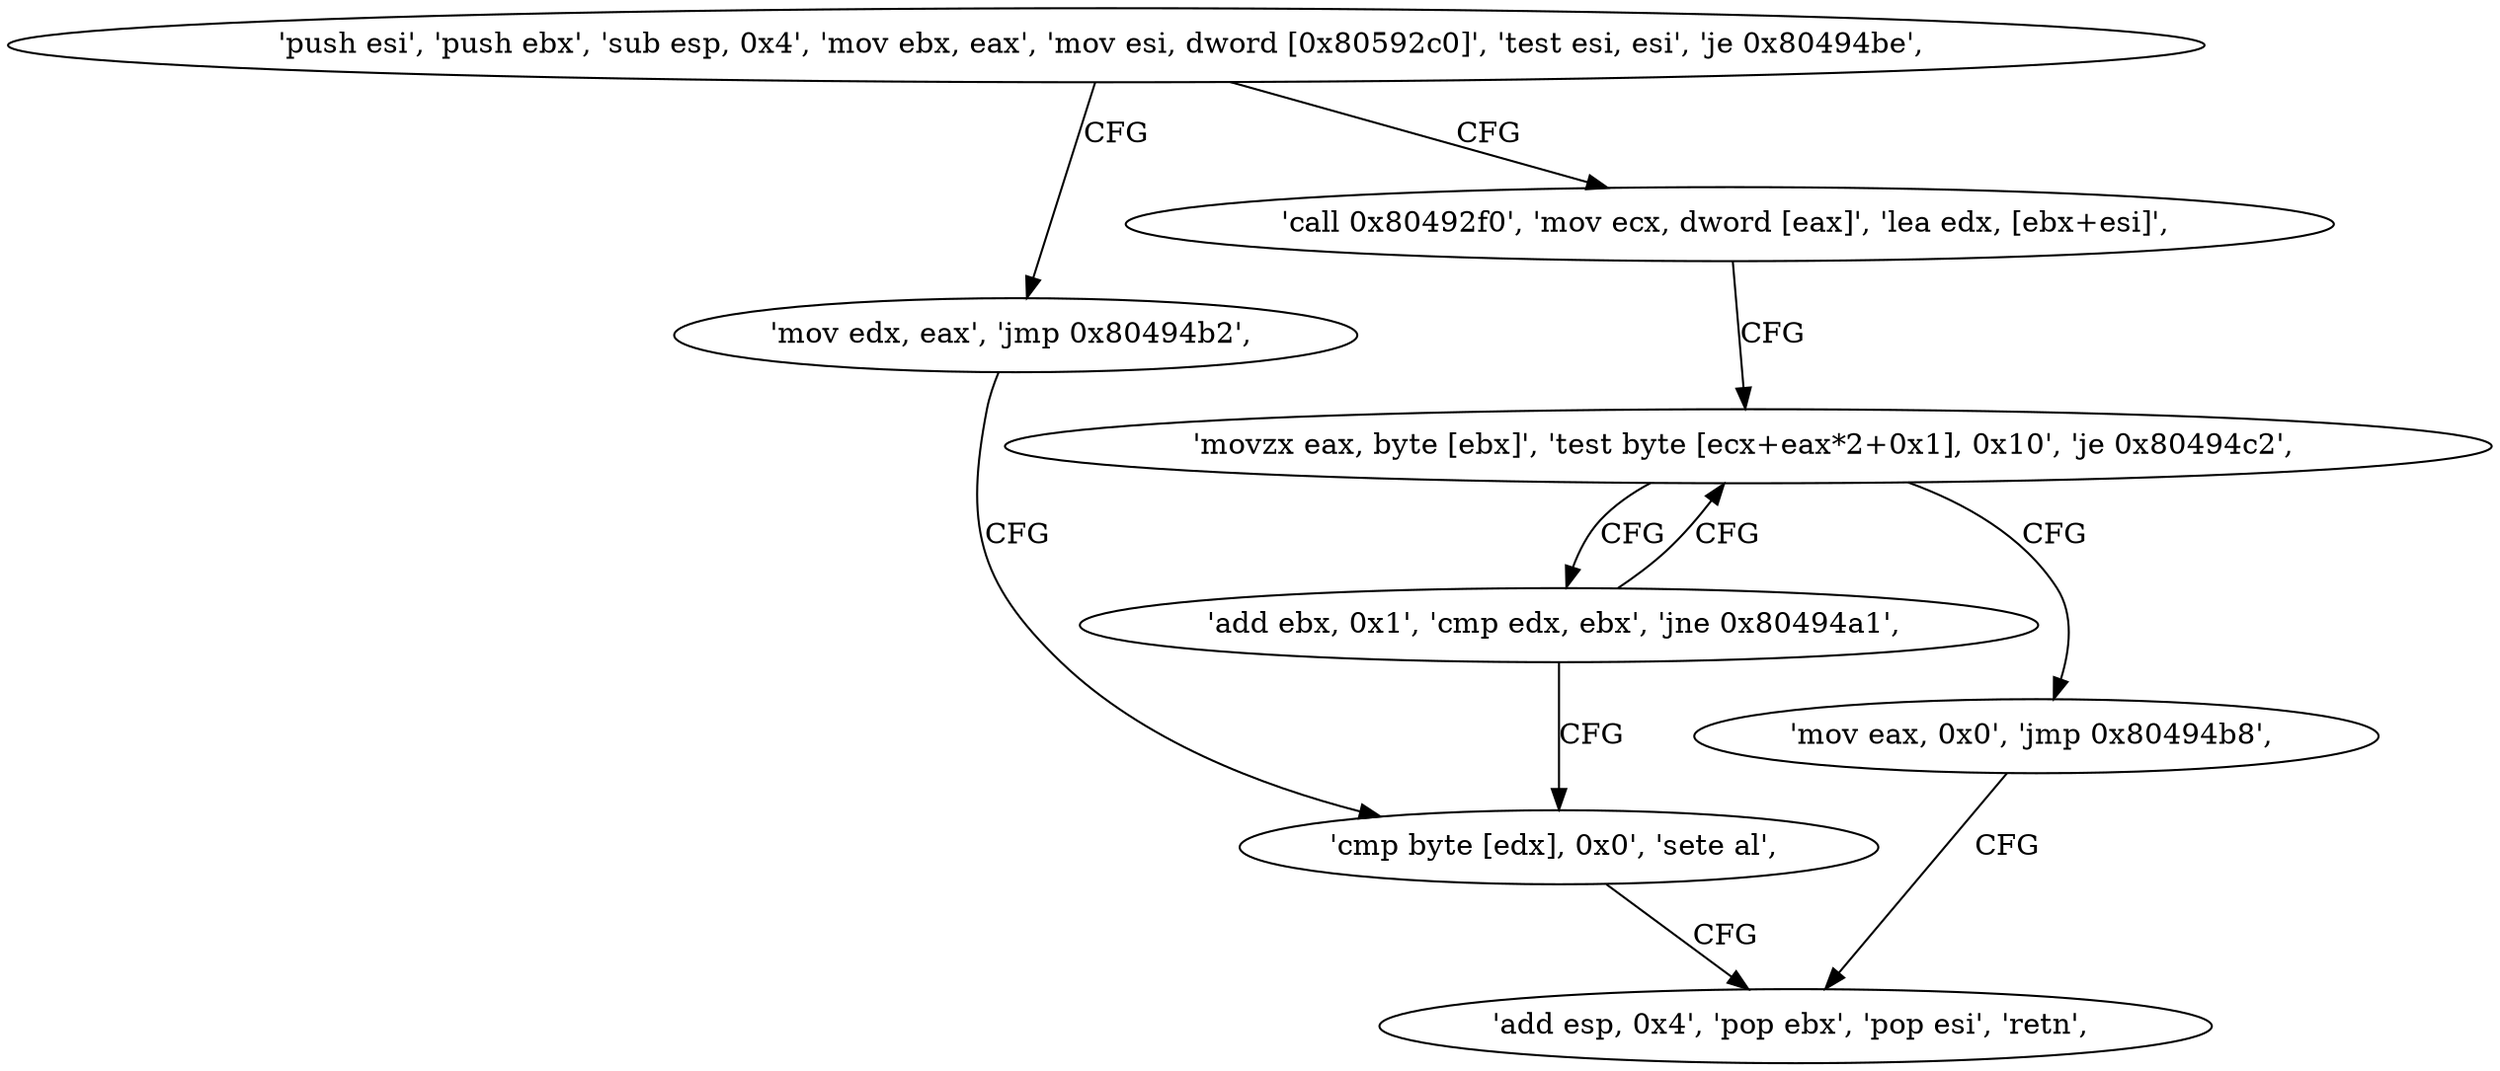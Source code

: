 digraph "func" {
"134517894" [label = "'push esi', 'push ebx', 'sub esp, 0x4', 'mov ebx, eax', 'mov esi, dword [0x80592c0]', 'test esi, esi', 'je 0x80494be', " ]
"134517950" [label = "'mov edx, eax', 'jmp 0x80494b2', " ]
"134517911" [label = "'call 0x80492f0', 'mov ecx, dword [eax]', 'lea edx, [ebx+esi]', " ]
"134517938" [label = "'cmp byte [edx], 0x0', 'sete al', " ]
"134517921" [label = "'movzx eax, byte [ebx]', 'test byte [ecx+eax*2+0x1], 0x10', 'je 0x80494c2', " ]
"134517944" [label = "'add esp, 0x4', 'pop ebx', 'pop esi', 'retn', " ]
"134517954" [label = "'mov eax, 0x0', 'jmp 0x80494b8', " ]
"134517931" [label = "'add ebx, 0x1', 'cmp edx, ebx', 'jne 0x80494a1', " ]
"134517894" -> "134517950" [ label = "CFG" ]
"134517894" -> "134517911" [ label = "CFG" ]
"134517950" -> "134517938" [ label = "CFG" ]
"134517911" -> "134517921" [ label = "CFG" ]
"134517938" -> "134517944" [ label = "CFG" ]
"134517921" -> "134517954" [ label = "CFG" ]
"134517921" -> "134517931" [ label = "CFG" ]
"134517954" -> "134517944" [ label = "CFG" ]
"134517931" -> "134517921" [ label = "CFG" ]
"134517931" -> "134517938" [ label = "CFG" ]
}

